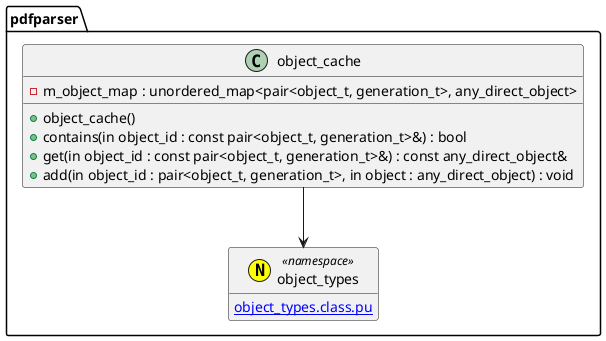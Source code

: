 @startuml object_cache
hide empty members
namespace pdfparser {
class object_cache {
	-m_object_map : unordered_map<pair<object_t, generation_t>, any_direct_object>

	+object_cache()
	+contains(in object_id : const pair<object_t, generation_t>&) : bool
	+get(in object_id : const pair<object_t, generation_t>&) : const any_direct_object&
	+add(in object_id : pair<object_t, generation_t>, in object : any_direct_object) : void
}
object_cache --> object_types

annotation object_types <<(N, yellow) namespace>> {
	[[object_types.class.pu]]
}
}
@enduml
